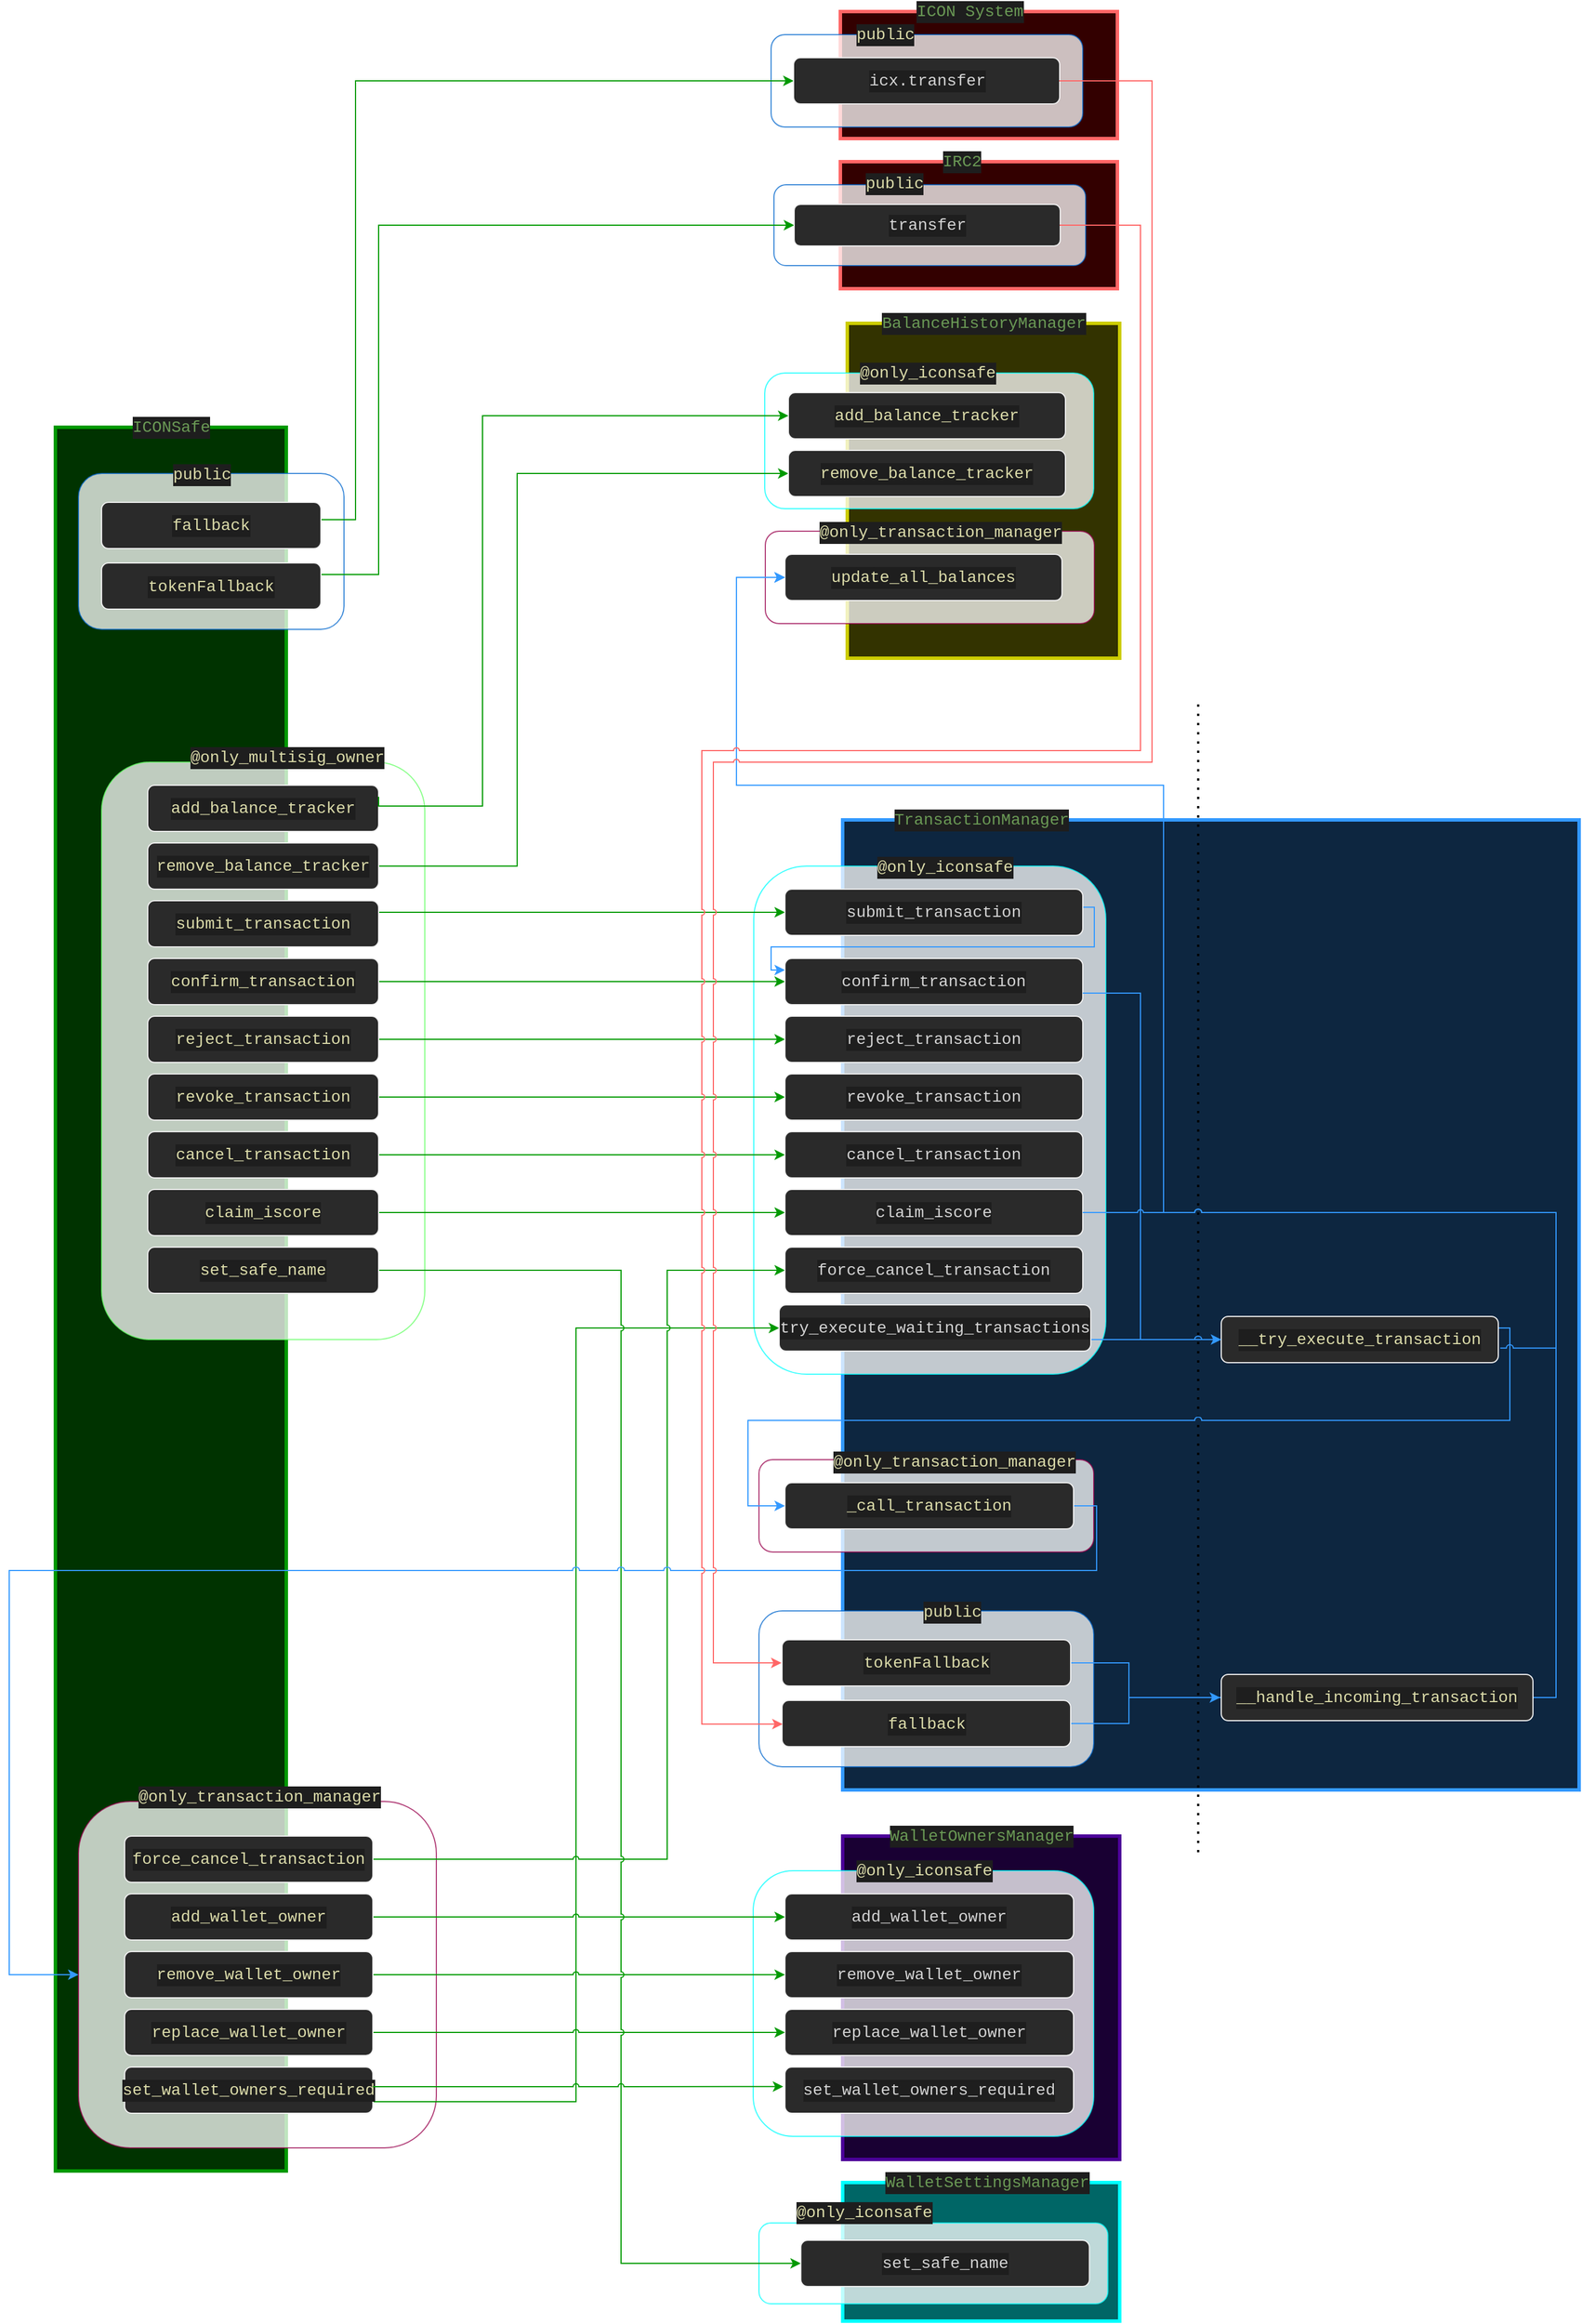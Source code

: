 <mxfile version="14.2.9" type="device"><diagram id="3PLx6Z9ezCaExIfPSAPc" name="Page-1"><mxGraphModel dx="3773" dy="1604" grid="1" gridSize="10" guides="1" tooltips="1" connect="1" arrows="1" fold="1" page="1" pageScale="1" pageWidth="827" pageHeight="1169" math="0" shadow="0"><root><mxCell id="0"/><mxCell id="1" parent="0"/><mxCell id="4PgY4dzbG93EvaSsA1dS-1" value="" style="rounded=0;whiteSpace=wrap;html=1;strokeWidth=3;strokeColor=#009900;fillColor=#003300;" parent="1" vertex="1"><mxGeometry x="-70" y="390" width="200" height="1510" as="geometry"/></mxCell><mxCell id="KZ_YXVSTUZwmp1JIimxq-43" value="" style="rounded=1;whiteSpace=wrap;html=1;strokeColor=#99004D;opacity=75;" parent="1" vertex="1"><mxGeometry x="-50" y="1580" width="310" height="300" as="geometry"/></mxCell><mxCell id="4PgY4dzbG93EvaSsA1dS-7" value="" style="rounded=0;whiteSpace=wrap;html=1;strokeWidth=3;strokeColor=#3399FF;fillColor=#0D2640;" parent="1" vertex="1"><mxGeometry x="612" y="730" width="638" height="840" as="geometry"/></mxCell><mxCell id="KZ_YXVSTUZwmp1JIimxq-134" value="" style="rounded=1;whiteSpace=wrap;html=1;strokeColor=#00FFFF;glass=0;opacity=75;" parent="1" vertex="1"><mxGeometry x="535" y="770" width="305" height="440" as="geometry"/></mxCell><mxCell id="y7BkirRc9wVyZF2SF21w-3" style="edgeStyle=orthogonalEdgeStyle;rounded=0;orthogonalLoop=1;jettySize=auto;html=1;entryX=0;entryY=0.5;entryDx=0;entryDy=0;strokeColor=#009900;" edge="1" parent="1" source="KZ_YXVSTUZwmp1JIimxq-83" target="y7BkirRc9wVyZF2SF21w-2"><mxGeometry relative="1" as="geometry"><Array as="points"><mxPoint x="381" y="1840"/><mxPoint x="381" y="1170"/></Array></mxGeometry></mxCell><mxCell id="KZ_YXVSTUZwmp1JIimxq-86" value="" style="rounded=0;whiteSpace=wrap;html=1;strokeWidth=3;fillColor=#006666;strokeColor=#00FFFF;" parent="1" vertex="1"><mxGeometry x="612" y="1910" width="240" height="120" as="geometry"/></mxCell><mxCell id="KZ_YXVSTUZwmp1JIimxq-148" value="" style="rounded=1;whiteSpace=wrap;html=1;strokeColor=#00FFFF;glass=0;opacity=75;" parent="1" vertex="1"><mxGeometry x="539.5" y="1945" width="302.25" height="70" as="geometry"/></mxCell><mxCell id="KZ_YXVSTUZwmp1JIimxq-20" value="" style="rounded=0;whiteSpace=wrap;html=1;strokeWidth=3;strokeColor=#FF6666;fillColor=#330000;" parent="1" vertex="1"><mxGeometry x="610" y="160" width="240" height="110" as="geometry"/></mxCell><mxCell id="KZ_YXVSTUZwmp1JIimxq-145" value="" style="rounded=1;whiteSpace=wrap;html=1;strokeColor=#0066CC;opacity=75;" parent="1" vertex="1"><mxGeometry x="552.5" y="180" width="270" height="70" as="geometry"/></mxCell><mxCell id="KZ_YXVSTUZwmp1JIimxq-14" value="" style="rounded=0;whiteSpace=wrap;html=1;strokeWidth=3;strokeColor=#FF6666;fillColor=#330000;" parent="1" vertex="1"><mxGeometry x="610" y="30" width="240" height="110" as="geometry"/></mxCell><mxCell id="KZ_YXVSTUZwmp1JIimxq-144" value="" style="rounded=1;whiteSpace=wrap;html=1;strokeColor=#0066CC;opacity=75;" parent="1" vertex="1"><mxGeometry x="550" y="50" width="270" height="80" as="geometry"/></mxCell><mxCell id="KZ_YXVSTUZwmp1JIimxq-139" value="" style="rounded=1;whiteSpace=wrap;html=1;strokeColor=#0066CC;opacity=75;" parent="1" vertex="1"><mxGeometry x="-50" y="430" width="230" height="135" as="geometry"/></mxCell><mxCell id="KZ_YXVSTUZwmp1JIimxq-67" value="" style="rounded=0;whiteSpace=wrap;html=1;strokeWidth=3;fontColor=#ffffff;strokeColor=#4C0099;fillColor=#190033;" parent="1" vertex="1"><mxGeometry x="612" y="1610" width="240" height="280" as="geometry"/></mxCell><mxCell id="KZ_YXVSTUZwmp1JIimxq-137" value="" style="rounded=1;whiteSpace=wrap;html=1;strokeColor=#00FFFF;glass=0;opacity=75;" parent="1" vertex="1"><mxGeometry x="534.5" y="1640" width="295" height="230" as="geometry"/></mxCell><mxCell id="KZ_YXVSTUZwmp1JIimxq-138" value="&lt;div style=&quot;color: rgb(212 , 212 , 212) ; background-color: rgb(30 , 30 , 30) ; font-family: &amp;#34;consolas&amp;#34; , &amp;#34;courier new&amp;#34; , monospace ; font-weight: normal ; font-size: 14px ; line-height: 19px&quot;&gt;&lt;div&gt;&lt;span style=&quot;color: #dcdcaa&quot;&gt;@only_iconsafe&lt;/span&gt;&lt;/div&gt;&lt;/div&gt;" style="text;whiteSpace=wrap;html=1;" parent="1" vertex="1"><mxGeometry x="621.75" y="1624" width="130.5" height="30" as="geometry"/></mxCell><mxCell id="KZ_YXVSTUZwmp1JIimxq-129" value="" style="rounded=1;whiteSpace=wrap;html=1;strokeColor=#0066CC;opacity=75;" parent="1" vertex="1"><mxGeometry x="539.5" y="1415" width="290" height="135" as="geometry"/></mxCell><mxCell id="KZ_YXVSTUZwmp1JIimxq-122" value="" style="rounded=1;whiteSpace=wrap;html=1;strokeColor=#99004D;opacity=75;" parent="1" vertex="1"><mxGeometry x="539.5" y="1284" width="290" height="80" as="geometry"/></mxCell><mxCell id="KZ_YXVSTUZwmp1JIimxq-26" value="" style="rounded=0;whiteSpace=wrap;html=1;strokeWidth=3;fillColor=#333300;strokeColor=#CCCC00;" parent="1" vertex="1"><mxGeometry x="616" y="300" width="236" height="290" as="geometry"/></mxCell><mxCell id="KZ_YXVSTUZwmp1JIimxq-112" value="" style="rounded=1;whiteSpace=wrap;html=1;strokeColor=#00FFFF;opacity=75;" parent="1" vertex="1"><mxGeometry x="544.5" y="343" width="285" height="117.5" as="geometry"/></mxCell><mxCell id="KZ_YXVSTUZwmp1JIimxq-102" value="" style="rounded=1;whiteSpace=wrap;html=1;strokeColor=#99004D;opacity=75;" parent="1" vertex="1"><mxGeometry x="545" y="480" width="285" height="80" as="geometry"/></mxCell><mxCell id="KZ_YXVSTUZwmp1JIimxq-27" value="" style="rounded=1;whiteSpace=wrap;html=1;strokeColor=#66FF66;opacity=75;" parent="1" vertex="1"><mxGeometry x="-30" y="680" width="280" height="500" as="geometry"/></mxCell><mxCell id="KZ_YXVSTUZwmp1JIimxq-9" value="&lt;div style=&quot;color: rgb(212 , 212 , 212) ; background-color: rgb(30 , 30 , 30) ; font-family: &amp;#34;consolas&amp;#34; , &amp;#34;courier new&amp;#34; , monospace ; font-weight: normal ; font-size: 14px ; line-height: 19px&quot;&gt;&lt;div&gt;&lt;span style=&quot;color: #6a9955&quot;&gt;ICONSafe&lt;/span&gt;&lt;/div&gt;&lt;/div&gt;" style="text;html=1;align=center;verticalAlign=middle;resizable=0;points=[];autosize=1;" parent="1" vertex="1"><mxGeometry x="-10" y="380" width="80" height="20" as="geometry"/></mxCell><mxCell id="KZ_YXVSTUZwmp1JIimxq-17" style="edgeStyle=orthogonalEdgeStyle;rounded=0;orthogonalLoop=1;jettySize=auto;html=1;entryX=0;entryY=0.5;entryDx=0;entryDy=0;jumpStyle=arc;sketch=0;strokeColor=#009900;" parent="1" target="KZ_YXVSTUZwmp1JIimxq-16" edge="1"><mxGeometry relative="1" as="geometry"><mxPoint x="160" y="470" as="sourcePoint"/><Array as="points"><mxPoint x="190" y="470"/><mxPoint x="190" y="90"/></Array></mxGeometry></mxCell><mxCell id="KZ_YXVSTUZwmp1JIimxq-16" value="&lt;div style=&quot;color: rgb(212 , 212 , 212) ; background-color: rgb(30 , 30 , 30) ; font-family: &amp;#34;consolas&amp;#34; , &amp;#34;courier new&amp;#34; , monospace ; font-weight: normal ; font-size: 14px ; line-height: 19px&quot;&gt;&lt;div&gt;&lt;span style=&quot;color: #d4d4d4&quot;&gt;icx.transfer&lt;/span&gt;&lt;/div&gt;&lt;/div&gt;" style="rounded=1;whiteSpace=wrap;html=1;strokeColor=#f0f0f0;fillColor=#2a2a2a;" parent="1" vertex="1"><mxGeometry x="569.5" y="70" width="230.5" height="40" as="geometry"/></mxCell><mxCell id="KZ_YXVSTUZwmp1JIimxq-24" style="edgeStyle=orthogonalEdgeStyle;rounded=0;orthogonalLoop=1;jettySize=auto;html=1;entryX=0;entryY=0.5;entryDx=0;entryDy=0;jumpStyle=arc;exitX=1;exitY=0.25;exitDx=0;exitDy=0;strokeColor=#009900;" parent="1" source="KZ_YXVSTUZwmp1JIimxq-141" target="KZ_YXVSTUZwmp1JIimxq-21" edge="1"><mxGeometry relative="1" as="geometry"><mxPoint x="162.5" y="565" as="sourcePoint"/><Array as="points"><mxPoint x="210" y="518"/><mxPoint x="210" y="215"/></Array></mxGeometry></mxCell><mxCell id="KZ_YXVSTUZwmp1JIimxq-21" value="&lt;div style=&quot;color: rgb(212 , 212 , 212) ; background-color: rgb(30 , 30 , 30) ; font-family: &amp;#34;consolas&amp;#34; , &amp;#34;courier new&amp;#34; , monospace ; font-weight: normal ; font-size: 14px ; line-height: 19px&quot;&gt;&lt;div&gt;&lt;span style=&quot;color: #d4d4d4&quot;&gt;transfer&lt;/span&gt;&lt;/div&gt;&lt;/div&gt;" style="rounded=1;whiteSpace=wrap;html=1;strokeColor=#f0f0f0;fillColor=#2a2a2a;" parent="1" vertex="1"><mxGeometry x="570" y="197" width="230.5" height="36" as="geometry"/></mxCell><mxCell id="KZ_YXVSTUZwmp1JIimxq-25" value="&lt;div style=&quot;color: rgb(212 , 212 , 212) ; background-color: rgb(30 , 30 , 30) ; font-family: &amp;#34;consolas&amp;#34; , &amp;#34;courier new&amp;#34; , monospace ; font-weight: normal ; font-size: 14px ; line-height: 19px&quot;&gt;&lt;div&gt;&lt;span style=&quot;color: #dcdcaa&quot;&gt;add_balance_tracker&lt;/span&gt;&lt;/div&gt;&lt;/div&gt;" style="rounded=1;whiteSpace=wrap;html=1;strokeColor=#f0f0f0;fillColor=#2a2a2a;" parent="1" vertex="1"><mxGeometry x="10" y="700" width="200" height="40" as="geometry"/></mxCell><mxCell id="KZ_YXVSTUZwmp1JIimxq-12" value="&lt;div style=&quot;color: rgb(212 , 212 , 212) ; background-color: rgb(30 , 30 , 30) ; font-family: &amp;#34;consolas&amp;#34; , &amp;#34;courier new&amp;#34; , monospace ; font-weight: normal ; font-size: 14px ; line-height: 19px&quot;&gt;&lt;div&gt;&lt;span style=&quot;color: #6a9955&quot;&gt;TransactionManager&lt;/span&gt;&lt;/div&gt;&lt;/div&gt;" style="text;html=1;align=center;verticalAlign=middle;resizable=0;points=[];autosize=1;" parent="1" vertex="1"><mxGeometry x="652" y="720" width="160" height="20" as="geometry"/></mxCell><mxCell id="KZ_YXVSTUZwmp1JIimxq-28" value="&lt;div style=&quot;color: rgb(212 , 212 , 212) ; background-color: rgb(30 , 30 , 30) ; font-family: &amp;#34;consolas&amp;#34; , &amp;#34;courier new&amp;#34; , monospace ; font-weight: normal ; font-size: 14px ; line-height: 19px&quot;&gt;&lt;div&gt;&lt;span style=&quot;color: #dcdcaa&quot;&gt;@only_multisig_owner&lt;/span&gt;&lt;/div&gt;&lt;/div&gt;" style="text;whiteSpace=wrap;html=1;" parent="1" vertex="1"><mxGeometry x="45" y="660" width="180" height="30" as="geometry"/></mxCell><mxCell id="KZ_YXVSTUZwmp1JIimxq-31" value="&lt;div&gt;&lt;div style=&quot;color: rgb(212 , 212 , 212) ; background-color: rgb(30 , 30 , 30) ; font-family: &amp;#34;consolas&amp;#34; , &amp;#34;courier new&amp;#34; , monospace ; font-weight: normal ; font-size: 14px ; line-height: 19px&quot;&gt;&lt;div&gt;&lt;div style=&quot;color: rgb(212 , 212 , 212) ; background-color: rgb(30 , 30 , 30) ; font-family: &amp;#34;consolas&amp;#34; , &amp;#34;courier new&amp;#34; , monospace ; font-weight: normal ; font-size: 14px ; line-height: 19px&quot;&gt;&lt;div&gt;&lt;span style=&quot;color: #dcdcaa&quot;&gt;add_balance_tracker&lt;/span&gt;&lt;/div&gt;&lt;/div&gt;&lt;/div&gt;&lt;/div&gt;&lt;/div&gt;" style="rounded=1;whiteSpace=wrap;html=1;strokeColor=#f0f0f0;fillColor=#2a2a2a;" parent="1" vertex="1"><mxGeometry x="565" y="360" width="240" height="40" as="geometry"/></mxCell><mxCell id="KZ_YXVSTUZwmp1JIimxq-37" style="edgeStyle=orthogonalEdgeStyle;rounded=0;orthogonalLoop=1;jettySize=auto;html=1;exitX=1;exitY=0.25;exitDx=0;exitDy=0;entryX=0;entryY=0.5;entryDx=0;entryDy=0;jumpStyle=arc;sketch=0;strokeColor=#009900;" parent="1" source="KZ_YXVSTUZwmp1JIimxq-25" target="KZ_YXVSTUZwmp1JIimxq-31" edge="1"><mxGeometry relative="1" as="geometry"><mxPoint x="239.35" y="708.1" as="sourcePoint"/><mxPoint x="520" y="510" as="targetPoint"/><Array as="points"><mxPoint x="210" y="718"/><mxPoint x="300" y="718"/><mxPoint x="300" y="380"/></Array></mxGeometry></mxCell><mxCell id="KZ_YXVSTUZwmp1JIimxq-40" style="edgeStyle=orthogonalEdgeStyle;rounded=0;sketch=0;jumpStyle=arc;jumpSize=5;orthogonalLoop=1;jettySize=auto;html=1;entryX=0;entryY=0.5;entryDx=0;entryDy=0;startArrow=none;startFill=0;targetPerimeterSpacing=0;strokeWidth=1;shadow=0;exitX=1;exitY=0.5;exitDx=0;exitDy=0;strokeColor=#009900;" parent="1" source="KZ_YXVSTUZwmp1JIimxq-38" target="KZ_YXVSTUZwmp1JIimxq-39" edge="1"><mxGeometry relative="1" as="geometry"><Array as="points"><mxPoint x="330" y="770"/><mxPoint x="330" y="430"/></Array></mxGeometry></mxCell><mxCell id="KZ_YXVSTUZwmp1JIimxq-38" value="&lt;div style=&quot;color: rgb(212 , 212 , 212) ; background-color: rgb(30 , 30 , 30) ; font-family: &amp;#34;consolas&amp;#34; , &amp;#34;courier new&amp;#34; , monospace ; font-weight: normal ; font-size: 14px ; line-height: 19px&quot;&gt;&lt;div&gt;&lt;div style=&quot;color: rgb(212 , 212 , 212) ; background-color: rgb(30 , 30 , 30) ; font-family: &amp;#34;consolas&amp;#34; , &amp;#34;courier new&amp;#34; , monospace ; font-weight: normal ; font-size: 14px ; line-height: 19px&quot;&gt;&lt;div&gt;&lt;span style=&quot;color: #dcdcaa&quot;&gt;remove_balance_tracker&lt;/span&gt;&lt;/div&gt;&lt;/div&gt;&lt;/div&gt;&lt;/div&gt;" style="rounded=1;whiteSpace=wrap;html=1;strokeColor=#f0f0f0;fillColor=#2a2a2a;" parent="1" vertex="1"><mxGeometry x="10" y="750" width="200" height="40" as="geometry"/></mxCell><mxCell id="KZ_YXVSTUZwmp1JIimxq-39" value="&lt;div style=&quot;color: rgb(212 , 212 , 212) ; background-color: rgb(30 , 30 , 30) ; font-family: &amp;#34;consolas&amp;#34; , &amp;#34;courier new&amp;#34; , monospace ; font-weight: normal ; font-size: 14px ; line-height: 19px&quot;&gt;&lt;div&gt;&lt;div style=&quot;color: rgb(212 , 212 , 212) ; background-color: rgb(30 , 30 , 30) ; font-family: &amp;#34;consolas&amp;#34; , &amp;#34;courier new&amp;#34; , monospace ; font-weight: normal ; font-size: 14px ; line-height: 19px&quot;&gt;&lt;div&gt;&lt;span style=&quot;color: #dcdcaa&quot;&gt;remove_balance_tracker&lt;/span&gt;&lt;/div&gt;&lt;/div&gt;&lt;/div&gt;&lt;/div&gt;" style="rounded=1;whiteSpace=wrap;html=1;strokeColor=#f0f0f0;fillColor=#2a2a2a;" parent="1" vertex="1"><mxGeometry x="565" y="410" width="240" height="40" as="geometry"/></mxCell><mxCell id="KZ_YXVSTUZwmp1JIimxq-50" style="edgeStyle=orthogonalEdgeStyle;rounded=0;sketch=0;jumpStyle=arc;jumpSize=5;orthogonalLoop=1;jettySize=auto;html=1;entryX=0;entryY=0.5;entryDx=0;entryDy=0;shadow=0;startArrow=none;startFill=0;targetPerimeterSpacing=0;strokeWidth=1;exitX=1;exitY=0.5;exitDx=0;exitDy=0;strokeColor=#009900;" parent="1" source="KZ_YXVSTUZwmp1JIimxq-42" target="KZ_YXVSTUZwmp1JIimxq-49" edge="1"><mxGeometry relative="1" as="geometry"><Array as="points"><mxPoint x="210" y="810"/></Array></mxGeometry></mxCell><mxCell id="KZ_YXVSTUZwmp1JIimxq-42" value="&lt;div style=&quot;color: rgb(212 , 212 , 212) ; background-color: rgb(30 , 30 , 30) ; font-family: &amp;#34;consolas&amp;#34; , &amp;#34;courier new&amp;#34; , monospace ; font-weight: normal ; font-size: 14px ; line-height: 19px&quot;&gt;&lt;div&gt;&lt;span style=&quot;color: #dcdcaa&quot;&gt;submit_transaction&lt;/span&gt;&lt;/div&gt;&lt;/div&gt;" style="rounded=1;whiteSpace=wrap;html=1;strokeColor=#f0f0f0;fillColor=#2a2a2a;" parent="1" vertex="1"><mxGeometry x="10" y="800" width="200" height="40" as="geometry"/></mxCell><mxCell id="KZ_YXVSTUZwmp1JIimxq-44" value="&lt;div style=&quot;color: rgb(212 , 212 , 212) ; background-color: rgb(30 , 30 , 30) ; font-family: &amp;#34;consolas&amp;#34; , &amp;#34;courier new&amp;#34; , monospace ; font-weight: normal ; font-size: 14px ; line-height: 19px&quot;&gt;&lt;div&gt;&lt;span style=&quot;color: #dcdcaa&quot;&gt;@only_transaction_manager&lt;/span&gt;&lt;/div&gt;&lt;/div&gt;" style="text;whiteSpace=wrap;html=1;" parent="1" vertex="1"><mxGeometry y="1560" width="180" height="30" as="geometry"/></mxCell><mxCell id="KZ_YXVSTUZwmp1JIimxq-47" style="edgeStyle=orthogonalEdgeStyle;rounded=0;sketch=0;jumpStyle=arc;jumpSize=5;orthogonalLoop=1;jettySize=auto;html=1;entryX=0;entryY=0.5;entryDx=0;entryDy=0;shadow=0;startArrow=none;startFill=0;targetPerimeterSpacing=0;strokeWidth=1;strokeColor=#009900;" parent="1" source="KZ_YXVSTUZwmp1JIimxq-45" target="KZ_YXVSTUZwmp1JIimxq-46" edge="1"><mxGeometry relative="1" as="geometry"><Array as="points"><mxPoint x="460" y="1630"/><mxPoint x="460" y="1120"/></Array></mxGeometry></mxCell><mxCell id="KZ_YXVSTUZwmp1JIimxq-45" value="&lt;div style=&quot;color: rgb(212 , 212 , 212) ; background-color: rgb(30 , 30 , 30) ; font-family: &amp;#34;consolas&amp;#34; , &amp;#34;courier new&amp;#34; , monospace ; font-weight: normal ; font-size: 14px ; line-height: 19px&quot;&gt;&lt;div&gt;&lt;div style=&quot;color: rgb(212 , 212 , 212) ; background-color: rgb(30 , 30 , 30) ; font-family: &amp;#34;consolas&amp;#34; , &amp;#34;courier new&amp;#34; , monospace ; font-weight: normal ; font-size: 14px ; line-height: 19px&quot;&gt;&lt;div&gt;&lt;div style=&quot;color: rgb(212 , 212 , 212) ; background-color: rgb(30 , 30 , 30) ; font-family: &amp;#34;consolas&amp;#34; , &amp;#34;courier new&amp;#34; , monospace ; font-weight: normal ; font-size: 14px ; line-height: 19px&quot;&gt;&lt;div&gt;&lt;span style=&quot;color: #dcdcaa&quot;&gt;force_cancel_transaction&lt;/span&gt;&lt;/div&gt;&lt;/div&gt;&lt;/div&gt;&lt;/div&gt;&lt;/div&gt;&lt;/div&gt;" style="rounded=1;whiteSpace=wrap;html=1;strokeColor=#f0f0f0;fillColor=#2a2a2a;" parent="1" vertex="1"><mxGeometry x="-10" y="1610" width="215" height="40" as="geometry"/></mxCell><mxCell id="KZ_YXVSTUZwmp1JIimxq-46" value="&lt;div style=&quot;color: rgb(212 , 212 , 212) ; background-color: rgb(30 , 30 , 30) ; font-family: &amp;#34;consolas&amp;#34; , &amp;#34;courier new&amp;#34; , monospace ; font-weight: normal ; font-size: 14px ; line-height: 19px&quot;&gt;&lt;div&gt;&lt;span style=&quot;color: #d4d4d4&quot;&gt;force_cancel_transaction&lt;/span&gt;&lt;/div&gt;&lt;/div&gt;" style="rounded=1;whiteSpace=wrap;html=1;strokeColor=#f0f0f0;fillColor=#2a2a2a;" parent="1" vertex="1"><mxGeometry x="562" y="1100" width="258" height="40" as="geometry"/></mxCell><mxCell id="KZ_YXVSTUZwmp1JIimxq-49" value="&lt;div style=&quot;color: rgb(212 , 212 , 212) ; background-color: rgb(30 , 30 , 30) ; font-family: &amp;#34;consolas&amp;#34; , &amp;#34;courier new&amp;#34; , monospace ; font-weight: normal ; font-size: 14px ; line-height: 19px&quot;&gt;&lt;div&gt;&lt;span style=&quot;color: #d4d4d4&quot;&gt;submit_transaction&lt;/span&gt;&lt;/div&gt;&lt;/div&gt;" style="rounded=1;whiteSpace=wrap;html=1;strokeColor=#f0f0f0;fillColor=#2a2a2a;" parent="1" vertex="1"><mxGeometry x="562" y="790" width="258" height="40" as="geometry"/></mxCell><mxCell id="KZ_YXVSTUZwmp1JIimxq-54" style="edgeStyle=orthogonalEdgeStyle;rounded=0;sketch=0;jumpStyle=arc;jumpSize=5;orthogonalLoop=1;jettySize=auto;html=1;entryX=0;entryY=0.5;entryDx=0;entryDy=0;shadow=0;startArrow=none;startFill=0;targetPerimeterSpacing=0;strokeWidth=1;exitX=1;exitY=0.5;exitDx=0;exitDy=0;strokeColor=#009900;" parent="1" source="KZ_YXVSTUZwmp1JIimxq-52" target="KZ_YXVSTUZwmp1JIimxq-53" edge="1"><mxGeometry relative="1" as="geometry"><Array as="points"><mxPoint x="470" y="870"/><mxPoint x="470" y="870"/></Array></mxGeometry></mxCell><mxCell id="KZ_YXVSTUZwmp1JIimxq-52" value="&lt;div style=&quot;color: rgb(212 , 212 , 212) ; background-color: rgb(30 , 30 , 30) ; font-family: &amp;#34;consolas&amp;#34; , &amp;#34;courier new&amp;#34; , monospace ; font-weight: normal ; font-size: 14px ; line-height: 19px&quot;&gt;&lt;div&gt;&lt;span style=&quot;color: #dcdcaa&quot;&gt;confirm_transaction&lt;/span&gt;&lt;/div&gt;&lt;/div&gt;" style="rounded=1;whiteSpace=wrap;html=1;strokeColor=#f0f0f0;fillColor=#2a2a2a;" parent="1" vertex="1"><mxGeometry x="10" y="850" width="200" height="40" as="geometry"/></mxCell><mxCell id="KZ_YXVSTUZwmp1JIimxq-136" style="edgeStyle=orthogonalEdgeStyle;rounded=0;sketch=0;jumpStyle=arc;jumpSize=5;orthogonalLoop=1;jettySize=auto;html=1;entryX=0;entryY=0.25;entryDx=0;entryDy=0;shadow=0;startArrow=none;startFill=0;targetPerimeterSpacing=0;strokeWidth=1;exitX=1.002;exitY=0.391;exitDx=0;exitDy=0;exitPerimeter=0;strokeColor=#3399FF;" parent="1" source="KZ_YXVSTUZwmp1JIimxq-49" target="KZ_YXVSTUZwmp1JIimxq-53" edge="1"><mxGeometry relative="1" as="geometry"><Array as="points"><mxPoint x="830" y="806"/><mxPoint x="830" y="840"/><mxPoint x="550" y="840"/><mxPoint x="550" y="860"/></Array></mxGeometry></mxCell><mxCell id="KZ_YXVSTUZwmp1JIimxq-53" value="&lt;div style=&quot;color: rgb(212 , 212 , 212) ; background-color: rgb(30 , 30 , 30) ; font-family: &amp;#34;consolas&amp;#34; , &amp;#34;courier new&amp;#34; , monospace ; font-weight: normal ; font-size: 14px ; line-height: 19px&quot;&gt;&lt;div&gt;&lt;span style=&quot;color: #d4d4d4&quot;&gt;confirm_transaction&lt;/span&gt;&lt;/div&gt;&lt;/div&gt;" style="rounded=1;whiteSpace=wrap;html=1;strokeColor=#f0f0f0;fillColor=#2a2a2a;" parent="1" vertex="1"><mxGeometry x="562" y="850" width="258" height="40" as="geometry"/></mxCell><mxCell id="KZ_YXVSTUZwmp1JIimxq-57" style="edgeStyle=orthogonalEdgeStyle;rounded=0;sketch=0;jumpStyle=arc;jumpSize=5;orthogonalLoop=1;jettySize=auto;html=1;entryX=0;entryY=0.5;entryDx=0;entryDy=0;shadow=0;startArrow=none;startFill=0;targetPerimeterSpacing=0;strokeWidth=1;strokeColor=#009900;" parent="1" source="KZ_YXVSTUZwmp1JIimxq-55" target="KZ_YXVSTUZwmp1JIimxq-56" edge="1"><mxGeometry relative="1" as="geometry"><Array as="points"><mxPoint x="562" y="920"/></Array></mxGeometry></mxCell><mxCell id="KZ_YXVSTUZwmp1JIimxq-55" value="&lt;div style=&quot;color: rgb(212 , 212 , 212) ; background-color: rgb(30 , 30 , 30) ; font-family: &amp;#34;consolas&amp;#34; , &amp;#34;courier new&amp;#34; , monospace ; font-weight: normal ; font-size: 14px ; line-height: 19px&quot;&gt;&lt;div&gt;&lt;span style=&quot;color: #dcdcaa&quot;&gt;reject_transaction&lt;/span&gt;&lt;/div&gt;&lt;/div&gt;" style="rounded=1;whiteSpace=wrap;html=1;strokeColor=#f0f0f0;fillColor=#2a2a2a;" parent="1" vertex="1"><mxGeometry x="10" y="900" width="200" height="40" as="geometry"/></mxCell><mxCell id="KZ_YXVSTUZwmp1JIimxq-56" value="&lt;div style=&quot;color: rgb(212 , 212 , 212) ; background-color: rgb(30 , 30 , 30) ; font-family: &amp;#34;consolas&amp;#34; , &amp;#34;courier new&amp;#34; , monospace ; font-weight: normal ; font-size: 14px ; line-height: 19px&quot;&gt;&lt;div&gt;&lt;span style=&quot;color: #d4d4d4&quot;&gt;reject_transaction&lt;/span&gt;&lt;/div&gt;&lt;/div&gt;" style="rounded=1;whiteSpace=wrap;html=1;strokeColor=#f0f0f0;fillColor=#2a2a2a;" parent="1" vertex="1"><mxGeometry x="562" y="900" width="258" height="40" as="geometry"/></mxCell><mxCell id="KZ_YXVSTUZwmp1JIimxq-60" style="edgeStyle=orthogonalEdgeStyle;rounded=0;sketch=0;jumpStyle=arc;jumpSize=5;orthogonalLoop=1;jettySize=auto;html=1;entryX=0;entryY=0.5;entryDx=0;entryDy=0;shadow=0;startArrow=none;startFill=0;targetPerimeterSpacing=0;strokeWidth=1;strokeColor=#009900;" parent="1" source="KZ_YXVSTUZwmp1JIimxq-58" target="KZ_YXVSTUZwmp1JIimxq-59" edge="1"><mxGeometry relative="1" as="geometry"><Array as="points"><mxPoint x="562" y="970"/></Array></mxGeometry></mxCell><mxCell id="KZ_YXVSTUZwmp1JIimxq-58" value="&lt;div style=&quot;color: rgb(212 , 212 , 212) ; background-color: rgb(30 , 30 , 30) ; font-family: &amp;#34;consolas&amp;#34; , &amp;#34;courier new&amp;#34; , monospace ; font-weight: normal ; font-size: 14px ; line-height: 19px&quot;&gt;&lt;div&gt;&lt;span style=&quot;color: #dcdcaa&quot;&gt;revoke_transaction&lt;/span&gt;&lt;/div&gt;&lt;/div&gt;" style="rounded=1;whiteSpace=wrap;html=1;strokeColor=#f0f0f0;fillColor=#2a2a2a;" parent="1" vertex="1"><mxGeometry x="10" y="950" width="200" height="40" as="geometry"/></mxCell><mxCell id="KZ_YXVSTUZwmp1JIimxq-59" value="&lt;div style=&quot;color: rgb(212 , 212 , 212) ; background-color: rgb(30 , 30 , 30) ; font-family: &amp;#34;consolas&amp;#34; , &amp;#34;courier new&amp;#34; , monospace ; font-weight: normal ; font-size: 14px ; line-height: 19px&quot;&gt;&lt;div&gt;&lt;span style=&quot;color: #d4d4d4&quot;&gt;revoke_transaction&lt;/span&gt;&lt;/div&gt;&lt;/div&gt;" style="rounded=1;whiteSpace=wrap;html=1;strokeColor=#f0f0f0;fillColor=#2a2a2a;" parent="1" vertex="1"><mxGeometry x="562" y="950" width="258" height="40" as="geometry"/></mxCell><mxCell id="KZ_YXVSTUZwmp1JIimxq-63" style="edgeStyle=orthogonalEdgeStyle;rounded=0;sketch=0;jumpStyle=arc;jumpSize=5;orthogonalLoop=1;jettySize=auto;html=1;entryX=0;entryY=0.5;entryDx=0;entryDy=0;shadow=0;startArrow=none;startFill=0;targetPerimeterSpacing=0;strokeWidth=1;strokeColor=#009900;" parent="1" source="KZ_YXVSTUZwmp1JIimxq-61" target="KZ_YXVSTUZwmp1JIimxq-62" edge="1"><mxGeometry relative="1" as="geometry"><Array as="points"><mxPoint x="562" y="1020"/></Array></mxGeometry></mxCell><mxCell id="KZ_YXVSTUZwmp1JIimxq-61" value="&lt;div style=&quot;color: rgb(212 , 212 , 212) ; background-color: rgb(30 , 30 , 30) ; font-family: &amp;#34;consolas&amp;#34; , &amp;#34;courier new&amp;#34; , monospace ; font-weight: normal ; font-size: 14px ; line-height: 19px&quot;&gt;&lt;div&gt;&lt;span style=&quot;color: #dcdcaa&quot;&gt;cancel_transaction&lt;/span&gt;&lt;/div&gt;&lt;/div&gt;" style="rounded=1;whiteSpace=wrap;html=1;strokeColor=#f0f0f0;fillColor=#2a2a2a;" parent="1" vertex="1"><mxGeometry x="10" y="1000" width="200" height="40" as="geometry"/></mxCell><mxCell id="KZ_YXVSTUZwmp1JIimxq-62" value="&lt;div style=&quot;color: rgb(212 , 212 , 212) ; background-color: rgb(30 , 30 , 30) ; font-family: &amp;#34;consolas&amp;#34; , &amp;#34;courier new&amp;#34; , monospace ; font-weight: normal ; font-size: 14px ; line-height: 19px&quot;&gt;&lt;div&gt;&lt;span style=&quot;color: #d4d4d4&quot;&gt;cancel_transaction&lt;/span&gt;&lt;/div&gt;&lt;/div&gt;" style="rounded=1;whiteSpace=wrap;html=1;strokeColor=#f0f0f0;fillColor=#2a2a2a;" parent="1" vertex="1"><mxGeometry x="562" y="1000" width="258" height="40" as="geometry"/></mxCell><mxCell id="KZ_YXVSTUZwmp1JIimxq-66" style="edgeStyle=orthogonalEdgeStyle;rounded=0;sketch=0;jumpStyle=arc;jumpSize=5;orthogonalLoop=1;jettySize=auto;html=1;entryX=0;entryY=0.5;entryDx=0;entryDy=0;shadow=0;startArrow=none;startFill=0;targetPerimeterSpacing=0;strokeWidth=1;strokeColor=#009900;" parent="1" source="KZ_YXVSTUZwmp1JIimxq-64" target="KZ_YXVSTUZwmp1JIimxq-65" edge="1"><mxGeometry relative="1" as="geometry"><Array as="points"><mxPoint x="537" y="1070"/></Array></mxGeometry></mxCell><mxCell id="KZ_YXVSTUZwmp1JIimxq-64" value="&lt;div style=&quot;color: rgb(212 , 212 , 212) ; background-color: rgb(30 , 30 , 30) ; font-family: &amp;#34;consolas&amp;#34; , &amp;#34;courier new&amp;#34; , monospace ; font-weight: normal ; font-size: 14px ; line-height: 19px&quot;&gt;&lt;div&gt;&lt;span style=&quot;color: #dcdcaa&quot;&gt;claim_iscore&lt;/span&gt;&lt;/div&gt;&lt;/div&gt;" style="rounded=1;whiteSpace=wrap;html=1;strokeColor=#f0f0f0;fillColor=#2a2a2a;" parent="1" vertex="1"><mxGeometry x="10" y="1050" width="200" height="40" as="geometry"/></mxCell><mxCell id="KZ_YXVSTUZwmp1JIimxq-65" value="&lt;div style=&quot;color: rgb(212 , 212 , 212) ; background-color: rgb(30 , 30 , 30) ; font-family: &amp;#34;consolas&amp;#34; , &amp;#34;courier new&amp;#34; , monospace ; font-weight: normal ; font-size: 14px ; line-height: 19px&quot;&gt;&lt;div&gt;&lt;span style=&quot;color: #d4d4d4&quot;&gt;claim_iscore&lt;/span&gt;&lt;/div&gt;&lt;/div&gt;" style="rounded=1;whiteSpace=wrap;html=1;strokeColor=#f0f0f0;fillColor=#2a2a2a;" parent="1" vertex="1"><mxGeometry x="562" y="1050" width="258" height="40" as="geometry"/></mxCell><mxCell id="KZ_YXVSTUZwmp1JIimxq-68" value="&lt;div style=&quot;color: rgb(212 , 212 , 212) ; background-color: rgb(30 , 30 , 30) ; font-family: &amp;#34;consolas&amp;#34; , &amp;#34;courier new&amp;#34; , monospace ; font-weight: normal ; font-size: 14px ; line-height: 19px&quot;&gt;&lt;div&gt;&lt;span style=&quot;color: #d4d4d4&quot;&gt;add_wallet_owner&lt;/span&gt;&lt;/div&gt;&lt;/div&gt;" style="rounded=1;whiteSpace=wrap;html=1;strokeColor=#f0f0f0;fillColor=#2a2a2a;" parent="1" vertex="1"><mxGeometry x="562" y="1660" width="250" height="40" as="geometry"/></mxCell><mxCell id="KZ_YXVSTUZwmp1JIimxq-69" value="&lt;div style=&quot;color: rgb(212 , 212 , 212) ; background-color: rgb(30 , 30 , 30) ; font-family: &amp;#34;consolas&amp;#34; , &amp;#34;courier new&amp;#34; , monospace ; font-weight: normal ; font-size: 14px ; line-height: 19px&quot;&gt;&lt;div&gt;&lt;span style=&quot;color: #6a9955&quot;&gt;WalletOwnersManager&lt;/span&gt;&lt;/div&gt;&lt;/div&gt;" style="text;html=1;align=center;verticalAlign=middle;resizable=0;points=[];autosize=1;" parent="1" vertex="1"><mxGeometry x="647" y="1600" width="170" height="20" as="geometry"/></mxCell><mxCell id="KZ_YXVSTUZwmp1JIimxq-70" value="&lt;div style=&quot;color: rgb(212 , 212 , 212) ; background-color: rgb(30 , 30 , 30) ; font-family: &amp;#34;consolas&amp;#34; , &amp;#34;courier new&amp;#34; , monospace ; font-weight: normal ; font-size: 14px ; line-height: 19px&quot;&gt;&lt;div&gt;&lt;span style=&quot;color: #d4d4d4&quot;&gt;remove_wallet_owner&lt;/span&gt;&lt;/div&gt;&lt;/div&gt;" style="rounded=1;whiteSpace=wrap;html=1;strokeColor=#f0f0f0;fillColor=#2a2a2a;" parent="1" vertex="1"><mxGeometry x="562" y="1710" width="250" height="40" as="geometry"/></mxCell><mxCell id="KZ_YXVSTUZwmp1JIimxq-71" value="&lt;div style=&quot;color: rgb(212 , 212 , 212) ; background-color: rgb(30 , 30 , 30) ; font-family: &amp;#34;consolas&amp;#34; , &amp;#34;courier new&amp;#34; , monospace ; font-weight: normal ; font-size: 14px ; line-height: 19px&quot;&gt;&lt;div&gt;&lt;span style=&quot;color: #d4d4d4&quot;&gt;replace_wallet_owner&lt;/span&gt;&lt;/div&gt;&lt;/div&gt;" style="rounded=1;whiteSpace=wrap;html=1;strokeColor=#f0f0f0;fillColor=#2a2a2a;" parent="1" vertex="1"><mxGeometry x="562" y="1760" width="250" height="40" as="geometry"/></mxCell><mxCell id="KZ_YXVSTUZwmp1JIimxq-72" value="&lt;div style=&quot;color: rgb(212 , 212 , 212) ; background-color: rgb(30 , 30 , 30) ; font-family: &amp;#34;consolas&amp;#34; , &amp;#34;courier new&amp;#34; , monospace ; font-weight: normal ; font-size: 14px ; line-height: 19px&quot;&gt;&lt;div&gt;&lt;div style=&quot;color: rgb(212 , 212 , 212) ; background-color: rgb(30 , 30 , 30) ; font-family: &amp;#34;consolas&amp;#34; , &amp;#34;courier new&amp;#34; , monospace ; font-weight: normal ; font-size: 14px ; line-height: 19px&quot;&gt;&lt;div&gt;&lt;span style=&quot;color: #d4d4d4&quot;&gt;set_wallet_owners_required&lt;/span&gt;&lt;/div&gt;&lt;/div&gt;&lt;/div&gt;&lt;/div&gt;" style="rounded=1;whiteSpace=wrap;html=1;strokeColor=#f0f0f0;fillColor=#2a2a2a;" parent="1" vertex="1"><mxGeometry x="562" y="1810" width="250" height="40" as="geometry"/></mxCell><mxCell id="KZ_YXVSTUZwmp1JIimxq-78" style="edgeStyle=orthogonalEdgeStyle;rounded=0;sketch=0;jumpStyle=arc;jumpSize=5;orthogonalLoop=1;jettySize=auto;html=1;entryX=0;entryY=0.5;entryDx=0;entryDy=0;shadow=0;startArrow=none;startFill=0;targetPerimeterSpacing=0;strokeWidth=1;strokeColor=#009900;" parent="1" source="KZ_YXVSTUZwmp1JIimxq-77" target="KZ_YXVSTUZwmp1JIimxq-68" edge="1"><mxGeometry relative="1" as="geometry"><Array as="points"><mxPoint x="500" y="1680"/><mxPoint x="500" y="1680"/></Array></mxGeometry></mxCell><mxCell id="KZ_YXVSTUZwmp1JIimxq-77" value="&lt;div style=&quot;color: rgb(212 , 212 , 212) ; background-color: rgb(30 , 30 , 30) ; font-family: &amp;#34;consolas&amp;#34; , &amp;#34;courier new&amp;#34; , monospace ; font-weight: normal ; font-size: 14px ; line-height: 19px&quot;&gt;&lt;div&gt;&lt;span style=&quot;color: #dcdcaa&quot;&gt;add_wallet_owner&lt;/span&gt;&lt;/div&gt;&lt;/div&gt;" style="rounded=1;whiteSpace=wrap;html=1;strokeColor=#f0f0f0;fillColor=#2a2a2a;" parent="1" vertex="1"><mxGeometry x="-10" y="1660" width="215" height="40" as="geometry"/></mxCell><mxCell id="KZ_YXVSTUZwmp1JIimxq-80" style="edgeStyle=orthogonalEdgeStyle;rounded=0;sketch=0;jumpStyle=arc;jumpSize=5;orthogonalLoop=1;jettySize=auto;html=1;entryX=0;entryY=0.5;entryDx=0;entryDy=0;shadow=0;startArrow=none;startFill=0;targetPerimeterSpacing=0;strokeWidth=1;strokeColor=#009900;" parent="1" source="KZ_YXVSTUZwmp1JIimxq-79" target="KZ_YXVSTUZwmp1JIimxq-70" edge="1"><mxGeometry relative="1" as="geometry"><Array as="points"><mxPoint x="500" y="1730"/><mxPoint x="500" y="1730"/></Array></mxGeometry></mxCell><mxCell id="KZ_YXVSTUZwmp1JIimxq-79" value="&lt;div style=&quot;color: rgb(212 , 212 , 212) ; background-color: rgb(30 , 30 , 30) ; font-family: &amp;#34;consolas&amp;#34; , &amp;#34;courier new&amp;#34; , monospace ; font-weight: normal ; font-size: 14px ; line-height: 19px&quot;&gt;&lt;div&gt;&lt;span style=&quot;color: #dcdcaa&quot;&gt;remove_wallet_owner&lt;/span&gt;&lt;/div&gt;&lt;/div&gt;" style="rounded=1;whiteSpace=wrap;html=1;strokeColor=#f0f0f0;fillColor=#2a2a2a;" parent="1" vertex="1"><mxGeometry x="-10" y="1710" width="215" height="40" as="geometry"/></mxCell><mxCell id="KZ_YXVSTUZwmp1JIimxq-82" style="edgeStyle=orthogonalEdgeStyle;rounded=0;sketch=0;jumpStyle=arc;jumpSize=5;orthogonalLoop=1;jettySize=auto;html=1;entryX=0;entryY=0.5;entryDx=0;entryDy=0;shadow=0;startArrow=none;startFill=0;targetPerimeterSpacing=0;strokeWidth=1;strokeColor=#009900;" parent="1" source="KZ_YXVSTUZwmp1JIimxq-81" target="KZ_YXVSTUZwmp1JIimxq-71" edge="1"><mxGeometry relative="1" as="geometry"><Array as="points"><mxPoint x="500" y="1780"/><mxPoint x="500" y="1780"/></Array></mxGeometry></mxCell><mxCell id="KZ_YXVSTUZwmp1JIimxq-81" value="&lt;div style=&quot;color: rgb(212 , 212 , 212) ; background-color: rgb(30 , 30 , 30) ; font-family: &amp;#34;consolas&amp;#34; , &amp;#34;courier new&amp;#34; , monospace ; font-weight: normal ; font-size: 14px ; line-height: 19px&quot;&gt;&lt;div&gt;&lt;span style=&quot;color: #dcdcaa&quot;&gt;replace_wallet_owner&lt;/span&gt;&lt;/div&gt;&lt;/div&gt;" style="rounded=1;whiteSpace=wrap;html=1;strokeColor=#f0f0f0;fillColor=#2a2a2a;" parent="1" vertex="1"><mxGeometry x="-10" y="1760" width="215" height="40" as="geometry"/></mxCell><mxCell id="KZ_YXVSTUZwmp1JIimxq-83" value="&lt;div style=&quot;color: rgb(212 , 212 , 212) ; background-color: rgb(30 , 30 , 30) ; font-family: &amp;#34;consolas&amp;#34; , &amp;#34;courier new&amp;#34; , monospace ; font-weight: normal ; font-size: 14px ; line-height: 19px&quot;&gt;&lt;div&gt;&lt;span style=&quot;color: #dcdcaa&quot;&gt;set_wallet_owners_required&lt;/span&gt;&lt;/div&gt;&lt;/div&gt;" style="rounded=1;whiteSpace=wrap;html=1;strokeColor=#f0f0f0;fillColor=#2a2a2a;" parent="1" vertex="1"><mxGeometry x="-10" y="1810" width="215" height="40" as="geometry"/></mxCell><mxCell id="KZ_YXVSTUZwmp1JIimxq-92" style="edgeStyle=orthogonalEdgeStyle;rounded=0;sketch=0;jumpStyle=arc;jumpSize=5;orthogonalLoop=1;jettySize=auto;html=1;entryX=0;entryY=0.5;entryDx=0;entryDy=0;shadow=0;startArrow=none;startFill=0;targetPerimeterSpacing=0;strokeWidth=1;strokeColor=#009900;" parent="1" source="KZ_YXVSTUZwmp1JIimxq-85" target="KZ_YXVSTUZwmp1JIimxq-87" edge="1"><mxGeometry relative="1" as="geometry"><Array as="points"><mxPoint x="420" y="1120"/><mxPoint x="420" y="1980"/></Array></mxGeometry></mxCell><mxCell id="KZ_YXVSTUZwmp1JIimxq-85" value="&lt;div style=&quot;color: rgb(212 , 212 , 212) ; background-color: rgb(30 , 30 , 30) ; font-family: &amp;#34;consolas&amp;#34; , &amp;#34;courier new&amp;#34; , monospace ; font-weight: normal ; font-size: 14px ; line-height: 19px&quot;&gt;&lt;div&gt;&lt;span style=&quot;color: #dcdcaa&quot;&gt;set_safe_name&lt;/span&gt;&lt;/div&gt;&lt;/div&gt;" style="rounded=1;whiteSpace=wrap;html=1;strokeColor=#f0f0f0;fillColor=#2a2a2a;" parent="1" vertex="1"><mxGeometry x="10" y="1100" width="200" height="40" as="geometry"/></mxCell><mxCell id="KZ_YXVSTUZwmp1JIimxq-87" value="&lt;div style=&quot;color: rgb(212 , 212 , 212) ; background-color: rgb(30 , 30 , 30) ; font-family: &amp;#34;consolas&amp;#34; , &amp;#34;courier new&amp;#34; , monospace ; font-weight: normal ; font-size: 14px ; line-height: 19px&quot;&gt;&lt;div&gt;&lt;span style=&quot;color: #d4d4d4&quot;&gt;set_safe_name&lt;/span&gt;&lt;/div&gt;&lt;/div&gt;" style="rounded=1;whiteSpace=wrap;html=1;strokeColor=#f0f0f0;fillColor=#2a2a2a;" parent="1" vertex="1"><mxGeometry x="575.75" y="1960" width="250" height="40" as="geometry"/></mxCell><mxCell id="KZ_YXVSTUZwmp1JIimxq-88" value="&lt;div style=&quot;color: rgb(212 , 212 , 212) ; background-color: rgb(30 , 30 , 30) ; font-family: &amp;#34;consolas&amp;#34; , &amp;#34;courier new&amp;#34; , monospace ; font-weight: normal ; font-size: 14px ; line-height: 19px&quot;&gt;&lt;div&gt;&lt;span style=&quot;color: #6a9955&quot;&gt;WalletSettingsManager&lt;/span&gt;&lt;/div&gt;&lt;/div&gt;" style="text;html=1;align=center;verticalAlign=middle;resizable=0;points=[];autosize=1;" parent="1" vertex="1"><mxGeometry x="647" y="1900" width="180" height="20" as="geometry"/></mxCell><mxCell id="KZ_YXVSTUZwmp1JIimxq-94" value="&lt;div style=&quot;color: rgb(212 , 212 , 212) ; background-color: rgb(30 , 30 , 30) ; font-family: &amp;#34;consolas&amp;#34; , &amp;#34;courier new&amp;#34; , monospace ; font-weight: normal ; font-size: 14px ; line-height: 19px&quot;&gt;&lt;div&gt;&lt;span style=&quot;color: #6a9955&quot;&gt;BalanceHistoryManager&lt;/span&gt;&lt;/div&gt;&lt;/div&gt;" style="text;html=1;align=center;verticalAlign=middle;resizable=0;points=[];autosize=1;" parent="1" vertex="1"><mxGeometry x="644" y="290" width="180" height="20" as="geometry"/></mxCell><mxCell id="KZ_YXVSTUZwmp1JIimxq-95" value="&lt;div style=&quot;color: rgb(212 , 212 , 212) ; background-color: rgb(30 , 30 , 30) ; font-family: &amp;#34;consolas&amp;#34; , &amp;#34;courier new&amp;#34; , monospace ; font-weight: normal ; font-size: 14px ; line-height: 19px&quot;&gt;&lt;div&gt;&lt;span style=&quot;color: #6a9955&quot;&gt;IRC2&lt;/span&gt;&lt;/div&gt;&lt;/div&gt;" style="text;html=1;align=center;verticalAlign=middle;resizable=0;points=[];autosize=1;" parent="1" vertex="1"><mxGeometry x="689.5" y="150" width="50" height="20" as="geometry"/></mxCell><mxCell id="KZ_YXVSTUZwmp1JIimxq-99" value="&lt;div style=&quot;color: rgb(212 , 212 , 212) ; background-color: rgb(30 , 30 , 30) ; font-family: &amp;#34;consolas&amp;#34; , &amp;#34;courier new&amp;#34; , monospace ; font-weight: normal ; font-size: 14px ; line-height: 19px&quot;&gt;&lt;div&gt;&lt;span style=&quot;color: #6a9955&quot;&gt;ICON&amp;nbsp;System&lt;/span&gt;&lt;/div&gt;&lt;/div&gt;" style="text;html=1;align=center;verticalAlign=middle;resizable=0;points=[];autosize=1;" parent="1" vertex="1"><mxGeometry x="671.5" y="20" width="100" height="20" as="geometry"/></mxCell><mxCell id="KZ_YXVSTUZwmp1JIimxq-101" value="&lt;div style=&quot;color: rgb(212 , 212 , 212) ; background-color: rgb(30 , 30 , 30) ; font-family: &amp;#34;consolas&amp;#34; , &amp;#34;courier new&amp;#34; , monospace ; font-weight: normal ; font-size: 14px ; line-height: 19px&quot;&gt;&lt;div&gt;&lt;span style=&quot;color: #dcdcaa&quot;&gt;update_all_balances&lt;/span&gt;&lt;/div&gt;&lt;/div&gt;" style="rounded=1;whiteSpace=wrap;html=1;strokeColor=#f0f0f0;fillColor=#2a2a2a;" parent="1" vertex="1"><mxGeometry x="562" y="500" width="240" height="40" as="geometry"/></mxCell><mxCell id="KZ_YXVSTUZwmp1JIimxq-104" value="&lt;div style=&quot;color: rgb(212 , 212 , 212) ; background-color: rgb(30 , 30 , 30) ; font-family: &amp;#34;consolas&amp;#34; , &amp;#34;courier new&amp;#34; , monospace ; font-weight: normal ; font-size: 14px ; line-height: 19px&quot;&gt;&lt;div&gt;&lt;span style=&quot;color: #dcdcaa&quot;&gt;@only_transaction_manager&lt;/span&gt;&lt;/div&gt;&lt;/div&gt;" style="text;whiteSpace=wrap;html=1;" parent="1" vertex="1"><mxGeometry x="590" y="465" width="70" height="30" as="geometry"/></mxCell><mxCell id="KZ_YXVSTUZwmp1JIimxq-113" value="&lt;div style=&quot;color: rgb(212 , 212 , 212) ; background-color: rgb(30 , 30 , 30) ; font-family: &amp;#34;consolas&amp;#34; , &amp;#34;courier new&amp;#34; , monospace ; font-weight: normal ; font-size: 14px ; line-height: 19px&quot;&gt;&lt;div&gt;&lt;span style=&quot;color: #dcdcaa&quot;&gt;@only_iconsafe&lt;/span&gt;&lt;/div&gt;&lt;/div&gt;" style="text;whiteSpace=wrap;html=1;" parent="1" vertex="1"><mxGeometry x="624.5" y="327" width="70" height="30" as="geometry"/></mxCell><mxCell id="KZ_YXVSTUZwmp1JIimxq-123" value="&lt;div style=&quot;color: rgb(212 , 212 , 212) ; background-color: rgb(30 , 30 , 30) ; font-family: &amp;#34;consolas&amp;#34; , &amp;#34;courier new&amp;#34; , monospace ; font-weight: normal ; font-size: 14px ; line-height: 19px&quot;&gt;&lt;div&gt;&lt;div style=&quot;color: rgb(212 , 212 , 212) ; background-color: rgb(30 , 30 , 30) ; font-family: &amp;#34;consolas&amp;#34; , &amp;#34;courier new&amp;#34; , monospace ; font-weight: normal ; font-size: 14px ; line-height: 19px&quot;&gt;&lt;div&gt;&lt;span style=&quot;color: #dcdcaa&quot;&gt;@only_transaction_manager&lt;/span&gt;&lt;br&gt;&lt;/div&gt;&lt;/div&gt;&lt;span style=&quot;color: #dcdcaa&quot;&gt;&lt;/span&gt;&lt;/div&gt;&lt;/div&gt;" style="text;whiteSpace=wrap;html=1;" parent="1" vertex="1"><mxGeometry x="601.5" y="1270" width="68.5" height="30" as="geometry"/></mxCell><mxCell id="y7BkirRc9wVyZF2SF21w-23" style="edgeStyle=orthogonalEdgeStyle;rounded=0;jumpStyle=arc;orthogonalLoop=1;jettySize=auto;html=1;strokeColor=#3399FF;exitX=1;exitY=0.5;exitDx=0;exitDy=0;entryX=0;entryY=0.5;entryDx=0;entryDy=0;" edge="1" parent="1" source="KZ_YXVSTUZwmp1JIimxq-124" target="KZ_YXVSTUZwmp1JIimxq-43"><mxGeometry relative="1" as="geometry"><mxPoint x="-110" y="1740" as="targetPoint"/><Array as="points"><mxPoint x="832" y="1324"/><mxPoint x="832" y="1380"/><mxPoint x="-110" y="1380"/><mxPoint x="-110" y="1730"/></Array></mxGeometry></mxCell><mxCell id="KZ_YXVSTUZwmp1JIimxq-124" value="&lt;div style=&quot;color: rgb(212 , 212 , 212) ; background-color: rgb(30 , 30 , 30) ; font-family: &amp;#34;consolas&amp;#34; , &amp;#34;courier new&amp;#34; , monospace ; font-weight: normal ; font-size: 14px ; line-height: 19px&quot;&gt;&lt;div&gt;&lt;span style=&quot;color: #dcdcaa&quot;&gt;_call_transaction&lt;/span&gt;&lt;/div&gt;&lt;/div&gt;" style="rounded=1;whiteSpace=wrap;html=1;strokeColor=#f0f0f0;fillColor=#2a2a2a;" parent="1" vertex="1"><mxGeometry x="562" y="1304" width="250" height="40" as="geometry"/></mxCell><mxCell id="y7BkirRc9wVyZF2SF21w-11" style="edgeStyle=orthogonalEdgeStyle;rounded=0;jumpStyle=arc;orthogonalLoop=1;jettySize=auto;html=1;strokeColor=#3399FF;" edge="1" parent="1" source="KZ_YXVSTUZwmp1JIimxq-130"><mxGeometry relative="1" as="geometry"><mxPoint x="939" y="1490" as="targetPoint"/><Array as="points"><mxPoint x="860" y="1460"/><mxPoint x="860" y="1490"/></Array></mxGeometry></mxCell><mxCell id="KZ_YXVSTUZwmp1JIimxq-130" value="&lt;div style=&quot;color: rgb(212 , 212 , 212) ; background-color: rgb(30 , 30 , 30) ; font-family: &amp;#34;consolas&amp;#34; , &amp;#34;courier new&amp;#34; , monospace ; font-weight: normal ; font-size: 14px ; line-height: 19px&quot;&gt;&lt;div&gt;&lt;span style=&quot;color: #dcdcaa&quot;&gt;tokenFallback&lt;/span&gt;&lt;/div&gt;&lt;/div&gt;" style="rounded=1;whiteSpace=wrap;html=1;strokeColor=#f0f0f0;fillColor=#2a2a2a;" parent="1" vertex="1"><mxGeometry x="559.5" y="1440" width="250" height="40" as="geometry"/></mxCell><mxCell id="y7BkirRc9wVyZF2SF21w-12" style="edgeStyle=orthogonalEdgeStyle;rounded=0;jumpStyle=arc;orthogonalLoop=1;jettySize=auto;html=1;strokeColor=#3399FF;" edge="1" parent="1" source="KZ_YXVSTUZwmp1JIimxq-131"><mxGeometry relative="1" as="geometry"><mxPoint x="1070" y="1490" as="targetPoint"/><Array as="points"><mxPoint x="860" y="1513"/><mxPoint x="860" y="1490"/></Array></mxGeometry></mxCell><mxCell id="KZ_YXVSTUZwmp1JIimxq-131" value="&lt;div style=&quot;color: rgb(212 , 212 , 212) ; background-color: rgb(30 , 30 , 30) ; font-family: &amp;#34;consolas&amp;#34; , &amp;#34;courier new&amp;#34; , monospace ; font-weight: normal ; font-size: 14px ; line-height: 19px&quot;&gt;&lt;div&gt;&lt;span style=&quot;color: #dcdcaa&quot;&gt;fallback&lt;/span&gt;&lt;/div&gt;&lt;/div&gt;" style="rounded=1;whiteSpace=wrap;html=1;strokeColor=#f0f0f0;fillColor=#2a2a2a;" parent="1" vertex="1"><mxGeometry x="559.5" y="1492.5" width="250" height="40" as="geometry"/></mxCell><mxCell id="KZ_YXVSTUZwmp1JIimxq-132" value="&lt;div style=&quot;color: rgb(212 , 212 , 212) ; background-color: rgb(30 , 30 , 30) ; font-family: &amp;#34;consolas&amp;#34; , &amp;#34;courier new&amp;#34; , monospace ; font-weight: normal ; font-size: 14px ; line-height: 19px&quot;&gt;&lt;div&gt;&lt;span style=&quot;color: #dcdcaa&quot;&gt;public&lt;br&gt;&lt;/span&gt;&lt;/div&gt;&lt;/div&gt;" style="text;whiteSpace=wrap;html=1;" parent="1" vertex="1"><mxGeometry x="679.5" y="1400" width="70" height="30" as="geometry"/></mxCell><mxCell id="KZ_YXVSTUZwmp1JIimxq-135" value="&lt;div style=&quot;color: rgb(212 , 212 , 212) ; background-color: rgb(30 , 30 , 30) ; font-family: &amp;#34;consolas&amp;#34; , &amp;#34;courier new&amp;#34; , monospace ; font-weight: normal ; font-size: 14px ; line-height: 19px&quot;&gt;&lt;div&gt;&lt;span style=&quot;color: #dcdcaa&quot;&gt;@only_iconsafe&lt;/span&gt;&lt;/div&gt;&lt;/div&gt;" style="text;whiteSpace=wrap;html=1;" parent="1" vertex="1"><mxGeometry x="640" y="755" width="70" height="30" as="geometry"/></mxCell><mxCell id="KZ_YXVSTUZwmp1JIimxq-140" value="&lt;div style=&quot;color: rgb(212 , 212 , 212) ; background-color: rgb(30 , 30 , 30) ; font-family: &amp;#34;consolas&amp;#34; , &amp;#34;courier new&amp;#34; , monospace ; font-weight: normal ; font-size: 14px ; line-height: 19px&quot;&gt;&lt;div&gt;&lt;span style=&quot;color: #dcdcaa&quot;&gt;fallback&lt;/span&gt;&lt;/div&gt;&lt;/div&gt;" style="rounded=1;whiteSpace=wrap;html=1;strokeColor=#f0f0f0;fillColor=#2a2a2a;" parent="1" vertex="1"><mxGeometry x="-30" y="455" width="190" height="40" as="geometry"/></mxCell><mxCell id="KZ_YXVSTUZwmp1JIimxq-141" value="&lt;div style=&quot;color: rgb(212 , 212 , 212) ; background-color: rgb(30 , 30 , 30) ; font-family: &amp;#34;consolas&amp;#34; , &amp;#34;courier new&amp;#34; , monospace ; font-weight: normal ; font-size: 14px ; line-height: 19px&quot;&gt;&lt;div&gt;&lt;span style=&quot;color: #dcdcaa&quot;&gt;tokenFallback&lt;/span&gt;&lt;/div&gt;&lt;/div&gt;" style="rounded=1;whiteSpace=wrap;html=1;strokeColor=#f0f0f0;fillColor=#2a2a2a;" parent="1" vertex="1"><mxGeometry x="-30" y="507.5" width="190" height="40" as="geometry"/></mxCell><mxCell id="KZ_YXVSTUZwmp1JIimxq-33" value="&lt;div style=&quot;color: rgb(212 , 212 , 212) ; background-color: rgb(30 , 30 , 30) ; font-family: &amp;#34;consolas&amp;#34; , &amp;#34;courier new&amp;#34; , monospace ; font-weight: normal ; font-size: 14px ; line-height: 19px&quot;&gt;&lt;div&gt;&lt;span style=&quot;color: #dcdcaa&quot;&gt;public&lt;br&gt;&lt;/span&gt;&lt;/div&gt;&lt;/div&gt;" style="text;whiteSpace=wrap;html=1;" parent="1" vertex="1"><mxGeometry x="30" y="415" width="70" height="30" as="geometry"/></mxCell><mxCell id="KZ_YXVSTUZwmp1JIimxq-146" value="&lt;div style=&quot;color: rgb(212 , 212 , 212) ; background-color: rgb(30 , 30 , 30) ; font-family: &amp;#34;consolas&amp;#34; , &amp;#34;courier new&amp;#34; , monospace ; font-weight: normal ; font-size: 14px ; line-height: 19px&quot;&gt;&lt;div&gt;&lt;span style=&quot;color: #dcdcaa&quot;&gt;public&lt;br&gt;&lt;/span&gt;&lt;/div&gt;&lt;/div&gt;" style="text;whiteSpace=wrap;html=1;" parent="1" vertex="1"><mxGeometry x="621.75" y="34" width="70" height="30" as="geometry"/></mxCell><mxCell id="KZ_YXVSTUZwmp1JIimxq-147" value="&lt;div style=&quot;color: rgb(212 , 212 , 212) ; background-color: rgb(30 , 30 , 30) ; font-family: &amp;#34;consolas&amp;#34; , &amp;#34;courier new&amp;#34; , monospace ; font-weight: normal ; font-size: 14px ; line-height: 19px&quot;&gt;&lt;div&gt;&lt;span style=&quot;color: #dcdcaa&quot;&gt;public&lt;br&gt;&lt;/span&gt;&lt;/div&gt;&lt;/div&gt;" style="text;whiteSpace=wrap;html=1;" parent="1" vertex="1"><mxGeometry x="630" y="163" width="70" height="30" as="geometry"/></mxCell><mxCell id="KZ_YXVSTUZwmp1JIimxq-149" value="&lt;div style=&quot;color: rgb(212 , 212 , 212) ; background-color: rgb(30 , 30 , 30) ; font-family: &amp;#34;consolas&amp;#34; , &amp;#34;courier new&amp;#34; , monospace ; font-weight: normal ; font-size: 14px ; line-height: 19px&quot;&gt;&lt;div&gt;&lt;span style=&quot;color: #dcdcaa&quot;&gt;@only_iconsafe&lt;/span&gt;&lt;/div&gt;&lt;/div&gt;" style="text;whiteSpace=wrap;html=1;" parent="1" vertex="1"><mxGeometry x="569.5" y="1920" width="130.5" height="30" as="geometry"/></mxCell><mxCell id="y7BkirRc9wVyZF2SF21w-8" style="edgeStyle=orthogonalEdgeStyle;rounded=0;jumpStyle=arc;orthogonalLoop=1;jettySize=auto;html=1;entryX=0;entryY=0.5;entryDx=0;entryDy=0;strokeColor=#3399FF;" edge="1" parent="1" source="y7BkirRc9wVyZF2SF21w-2" target="y7BkirRc9wVyZF2SF21w-6"><mxGeometry relative="1" as="geometry"><Array as="points"><mxPoint x="1020" y="1180"/><mxPoint x="1020" y="1180"/></Array></mxGeometry></mxCell><mxCell id="y7BkirRc9wVyZF2SF21w-2" value="&lt;div style=&quot;color: rgb(212 , 212 , 212) ; background-color: rgb(30 , 30 , 30) ; font-family: &amp;#34;consolas&amp;#34; , &amp;#34;courier new&amp;#34; , monospace ; font-weight: normal ; font-size: 14px ; line-height: 19px&quot;&gt;&lt;div&gt;&lt;span style=&quot;color: #d4d4d4&quot;&gt;try_execute_waiting_transactions&lt;/span&gt;&lt;/div&gt;&lt;/div&gt;" style="rounded=1;whiteSpace=wrap;html=1;strokeColor=#f0f0f0;fillColor=#2a2a2a;" vertex="1" parent="1"><mxGeometry x="557" y="1150" width="270" height="40" as="geometry"/></mxCell><mxCell id="KZ_YXVSTUZwmp1JIimxq-84" style="edgeStyle=orthogonalEdgeStyle;rounded=0;sketch=0;jumpStyle=arc;jumpSize=5;orthogonalLoop=1;jettySize=auto;html=1;entryX=-0.006;entryY=0.423;entryDx=0;entryDy=0;shadow=0;startArrow=none;startFill=0;targetPerimeterSpacing=0;strokeWidth=1;entryPerimeter=0;strokeColor=#009900;" parent="1" source="KZ_YXVSTUZwmp1JIimxq-83" target="KZ_YXVSTUZwmp1JIimxq-72" edge="1"><mxGeometry relative="1" as="geometry"><Array as="points"><mxPoint x="300" y="1827"/><mxPoint x="300" y="1827"/></Array></mxGeometry></mxCell><mxCell id="y7BkirRc9wVyZF2SF21w-5" value="" style="endArrow=none;dashed=1;html=1;dashPattern=1 3;strokeWidth=2;" edge="1" parent="1"><mxGeometry width="50" height="50" relative="1" as="geometry"><mxPoint x="920" y="1624" as="sourcePoint"/><mxPoint x="920" y="624" as="targetPoint"/></mxGeometry></mxCell><mxCell id="y7BkirRc9wVyZF2SF21w-9" style="edgeStyle=orthogonalEdgeStyle;rounded=0;jumpStyle=arc;orthogonalLoop=1;jettySize=auto;html=1;entryX=0;entryY=0.5;entryDx=0;entryDy=0;strokeColor=#3399FF;exitX=1;exitY=0.25;exitDx=0;exitDy=0;" edge="1" parent="1" source="y7BkirRc9wVyZF2SF21w-6" target="KZ_YXVSTUZwmp1JIimxq-124"><mxGeometry relative="1" as="geometry"><Array as="points"><mxPoint x="1190" y="1170"/><mxPoint x="1190" y="1250"/><mxPoint x="530" y="1250"/><mxPoint x="530" y="1324"/></Array></mxGeometry></mxCell><mxCell id="y7BkirRc9wVyZF2SF21w-6" value="&lt;div style=&quot;color: rgb(212 , 212 , 212) ; background-color: rgb(30 , 30 , 30) ; font-family: &amp;#34;consolas&amp;#34; , &amp;#34;courier new&amp;#34; , monospace ; font-weight: normal ; font-size: 14px ; line-height: 19px&quot;&gt;&lt;div&gt;&lt;span style=&quot;color: #dcdcaa&quot;&gt;__try_execute_transaction&lt;/span&gt;&lt;/div&gt;&lt;/div&gt;" style="rounded=1;whiteSpace=wrap;html=1;strokeColor=#f0f0f0;fillColor=#2a2a2a;" vertex="1" parent="1"><mxGeometry x="940" y="1160" width="240" height="40" as="geometry"/></mxCell><mxCell id="y7BkirRc9wVyZF2SF21w-7" style="edgeStyle=orthogonalEdgeStyle;rounded=0;orthogonalLoop=1;jettySize=auto;html=1;entryX=0;entryY=0.5;entryDx=0;entryDy=0;jumpStyle=arc;strokeColor=#3399FF;" edge="1" parent="1" source="KZ_YXVSTUZwmp1JIimxq-53" target="y7BkirRc9wVyZF2SF21w-6"><mxGeometry relative="1" as="geometry"><Array as="points"><mxPoint x="870" y="880"/><mxPoint x="870" y="1180"/></Array></mxGeometry></mxCell><mxCell id="y7BkirRc9wVyZF2SF21w-4" style="edgeStyle=orthogonalEdgeStyle;rounded=0;orthogonalLoop=1;jettySize=auto;html=1;entryX=0;entryY=0.5;entryDx=0;entryDy=0;jumpStyle=arc;strokeColor=#3399FF;exitX=1.007;exitY=0.685;exitDx=0;exitDy=0;exitPerimeter=0;" edge="1" parent="1" source="y7BkirRc9wVyZF2SF21w-6" target="KZ_YXVSTUZwmp1JIimxq-101"><mxGeometry relative="1" as="geometry"><mxPoint x="1340" y="1170" as="sourcePoint"/><Array as="points"><mxPoint x="1230" y="1187"/><mxPoint x="1230" y="1070"/><mxPoint x="890" y="1070"/><mxPoint x="890" y="700"/><mxPoint x="520" y="700"/><mxPoint x="520" y="520"/></Array></mxGeometry></mxCell><mxCell id="KZ_YXVSTUZwmp1JIimxq-107" style="edgeStyle=orthogonalEdgeStyle;rounded=0;sketch=0;jumpStyle=arc;jumpSize=5;orthogonalLoop=1;jettySize=auto;html=1;entryX=0;entryY=0.5;entryDx=0;entryDy=0;shadow=0;startArrow=none;startFill=0;targetPerimeterSpacing=0;strokeWidth=1;strokeColor=#3399FF;" parent="1" source="KZ_YXVSTUZwmp1JIimxq-65" target="KZ_YXVSTUZwmp1JIimxq-101" edge="1"><mxGeometry relative="1" as="geometry"><Array as="points"><mxPoint x="890" y="1070"/><mxPoint x="890" y="700"/><mxPoint x="520" y="700"/><mxPoint x="520" y="520"/></Array></mxGeometry></mxCell><mxCell id="y7BkirRc9wVyZF2SF21w-13" style="edgeStyle=orthogonalEdgeStyle;rounded=0;jumpStyle=arc;orthogonalLoop=1;jettySize=auto;html=1;entryX=0;entryY=0.5;entryDx=0;entryDy=0;strokeColor=#3399FF;exitX=1;exitY=0.5;exitDx=0;exitDy=0;" edge="1" parent="1" source="y7BkirRc9wVyZF2SF21w-10" target="KZ_YXVSTUZwmp1JIimxq-101"><mxGeometry relative="1" as="geometry"><Array as="points"><mxPoint x="1230" y="1490"/><mxPoint x="1230" y="1070"/><mxPoint x="890" y="1070"/><mxPoint x="890" y="700"/><mxPoint x="520" y="700"/><mxPoint x="520" y="520"/></Array></mxGeometry></mxCell><mxCell id="y7BkirRc9wVyZF2SF21w-10" value="&lt;div style=&quot;color: rgb(212 , 212 , 212) ; background-color: rgb(30 , 30 , 30) ; font-family: &amp;#34;consolas&amp;#34; , &amp;#34;courier new&amp;#34; , monospace ; font-weight: normal ; font-size: 14px ; line-height: 19px&quot;&gt;&lt;div&gt;&lt;span style=&quot;color: #dcdcaa&quot;&gt;__handle_incoming_transaction&lt;/span&gt;&lt;/div&gt;&lt;/div&gt;" style="rounded=1;whiteSpace=wrap;html=1;strokeColor=#f0f0f0;fillColor=#2a2a2a;" vertex="1" parent="1"><mxGeometry x="940" y="1470" width="270" height="40" as="geometry"/></mxCell><mxCell id="y7BkirRc9wVyZF2SF21w-14" style="edgeStyle=orthogonalEdgeStyle;rounded=0;sketch=0;jumpStyle=arc;jumpSize=5;orthogonalLoop=1;jettySize=auto;html=1;shadow=0;startArrow=none;startFill=0;targetPerimeterSpacing=0;strokeWidth=1;exitX=1;exitY=0.5;exitDx=0;exitDy=0;strokeColor=#FF6666;" edge="1" parent="1"><mxGeometry relative="1" as="geometry"><Array as="points"><mxPoint x="870" y="215"/><mxPoint x="870" y="670"/><mxPoint x="490" y="670"/><mxPoint x="490" y="1513"/></Array><mxPoint x="800" y="215" as="sourcePoint"/><mxPoint x="560" y="1513" as="targetPoint"/></mxGeometry></mxCell><mxCell id="y7BkirRc9wVyZF2SF21w-15" style="edgeStyle=orthogonalEdgeStyle;rounded=0;sketch=0;jumpStyle=arc;jumpSize=5;orthogonalLoop=1;jettySize=auto;html=1;shadow=0;startArrow=none;startFill=0;targetPerimeterSpacing=0;strokeWidth=1;strokeColor=#FF6666;" edge="1" parent="1"><mxGeometry relative="1" as="geometry"><Array as="points"><mxPoint x="880" y="90"/><mxPoint x="880" y="680"/><mxPoint x="500" y="680"/><mxPoint x="500" y="1460"/></Array><mxPoint x="799.5" y="90" as="sourcePoint"/><mxPoint x="559" y="1460" as="targetPoint"/></mxGeometry></mxCell></root></mxGraphModel></diagram></mxfile>